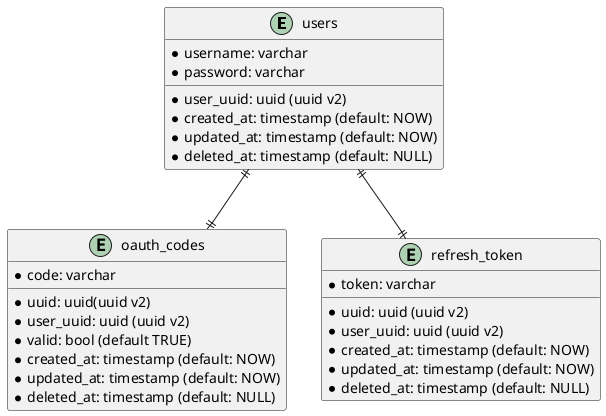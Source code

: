 @startuml
    entity users {
        *user_uuid: uuid (uuid v2)
        *username: varchar
        *password: varchar
        *created_at: timestamp (default: NOW)
        *updated_at: timestamp (default: NOW)
        *deleted_at: timestamp (default: NULL)
    }

    entity oauth_codes {
        *uuid: uuid(uuid v2)
        *user_uuid: uuid (uuid v2)
        *code: varchar
        *valid: bool (default TRUE)
        *created_at: timestamp (default: NOW)
        *updated_at: timestamp (default: NOW)
        *deleted_at: timestamp (default: NULL)
    }

    entity refresh_token {
        *uuid: uuid (uuid v2)
        *user_uuid: uuid (uuid v2)
        *token: varchar
        *created_at: timestamp (default: NOW)
        *updated_at: timestamp (default: NOW)
        *deleted_at: timestamp (default: NULL)
    }

    ' Relations '
    users ||--|| oauth_codes
    users ||--|| refresh_token
   
@enduml
